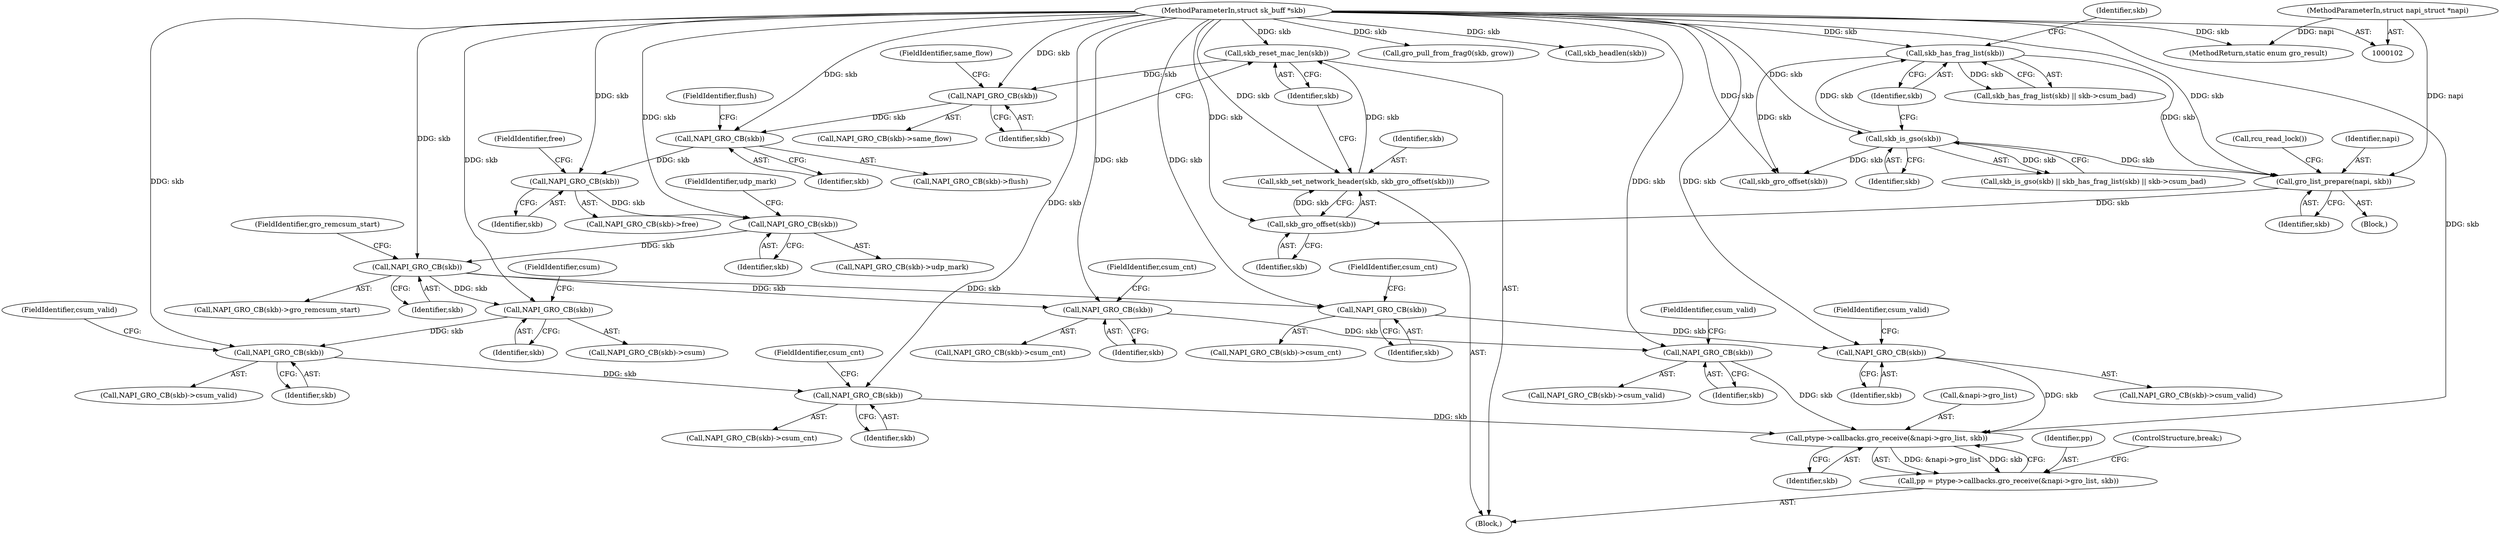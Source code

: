 digraph "1_linux_fac8e0f579695a3ecbc4d3cac369139d7f819971@del" {
"1000191" [label="(Call,NAPI_GRO_CB(skb))"];
"1000185" [label="(Call,NAPI_GRO_CB(skb))"];
"1000179" [label="(Call,NAPI_GRO_CB(skb))"];
"1000173" [label="(Call,NAPI_GRO_CB(skb))"];
"1000169" [label="(Call,skb_reset_mac_len(skb))"];
"1000165" [label="(Call,skb_set_network_header(skb, skb_gro_offset(skb)))"];
"1000167" [label="(Call,skb_gro_offset(skb))"];
"1000146" [label="(Call,gro_list_prepare(napi, skb))"];
"1000103" [label="(MethodParameterIn,struct napi_struct *napi)"];
"1000140" [label="(Call,skb_has_frag_list(skb))"];
"1000137" [label="(Call,skb_is_gso(skb))"];
"1000104" [label="(MethodParameterIn,struct sk_buff *skb)"];
"1000197" [label="(Call,NAPI_GRO_CB(skb))"];
"1000209" [label="(Call,NAPI_GRO_CB(skb))"];
"1000217" [label="(Call,NAPI_GRO_CB(skb))"];
"1000223" [label="(Call,NAPI_GRO_CB(skb))"];
"1000261" [label="(Call,ptype->callbacks.gro_receive(&napi->gro_list, skb))"];
"1000259" [label="(Call,pp = ptype->callbacks.gro_receive(&napi->gro_list, skb))"];
"1000231" [label="(Call,NAPI_GRO_CB(skb))"];
"1000241" [label="(Call,NAPI_GRO_CB(skb))"];
"1000249" [label="(Call,NAPI_GRO_CB(skb))"];
"1000255" [label="(Call,NAPI_GRO_CB(skb))"];
"1000242" [label="(Identifier,skb)"];
"1000187" [label="(FieldIdentifier,free)"];
"1000208" [label="(Call,NAPI_GRO_CB(skb)->csum)"];
"1000149" [label="(Call,rcu_read_lock())"];
"1000173" [label="(Call,NAPI_GRO_CB(skb))"];
"1000259" [label="(Call,pp = ptype->callbacks.gro_receive(&napi->gro_list, skb))"];
"1000424" [label="(Call,gro_pull_from_frag0(skb, grow))"];
"1000190" [label="(Call,NAPI_GRO_CB(skb)->udp_mark)"];
"1000193" [label="(FieldIdentifier,udp_mark)"];
"1000262" [label="(Call,&napi->gro_list)"];
"1000248" [label="(Call,NAPI_GRO_CB(skb)->csum_cnt)"];
"1000225" [label="(FieldIdentifier,csum_cnt)"];
"1000169" [label="(Call,skb_reset_mac_len(skb))"];
"1000266" [label="(Identifier,skb)"];
"1000211" [label="(FieldIdentifier,csum)"];
"1000250" [label="(Identifier,skb)"];
"1000219" [label="(FieldIdentifier,csum_valid)"];
"1000165" [label="(Call,skb_set_network_header(skb, skb_gro_offset(skb)))"];
"1000218" [label="(Identifier,skb)"];
"1000170" [label="(Identifier,skb)"];
"1000168" [label="(Identifier,skb)"];
"1000192" [label="(Identifier,skb)"];
"1000435" [label="(MethodReturn,static enum gro_result)"];
"1000138" [label="(Identifier,skb)"];
"1000172" [label="(Call,NAPI_GRO_CB(skb)->same_flow)"];
"1000416" [label="(Call,skb_gro_offset(skb))"];
"1000230" [label="(Call,NAPI_GRO_CB(skb)->csum_cnt)"];
"1000223" [label="(Call,NAPI_GRO_CB(skb))"];
"1000231" [label="(Call,NAPI_GRO_CB(skb))"];
"1000191" [label="(Call,NAPI_GRO_CB(skb))"];
"1000150" [label="(Block,)"];
"1000175" [label="(FieldIdentifier,same_flow)"];
"1000199" [label="(FieldIdentifier,gro_remcsum_start)"];
"1000418" [label="(Call,skb_headlen(skb))"];
"1000181" [label="(FieldIdentifier,flush)"];
"1000196" [label="(Call,NAPI_GRO_CB(skb)->gro_remcsum_start)"];
"1000140" [label="(Call,skb_has_frag_list(skb))"];
"1000260" [label="(Identifier,pp)"];
"1000147" [label="(Identifier,napi)"];
"1000184" [label="(Call,NAPI_GRO_CB(skb)->free)"];
"1000136" [label="(Call,skb_is_gso(skb) || skb_has_frag_list(skb) || skb->csum_bad)"];
"1000209" [label="(Call,NAPI_GRO_CB(skb))"];
"1000251" [label="(FieldIdentifier,csum_cnt)"];
"1000166" [label="(Identifier,skb)"];
"1000167" [label="(Call,skb_gro_offset(skb))"];
"1000261" [label="(Call,ptype->callbacks.gro_receive(&napi->gro_list, skb))"];
"1000137" [label="(Call,skb_is_gso(skb))"];
"1000240" [label="(Call,NAPI_GRO_CB(skb)->csum_valid)"];
"1000254" [label="(Call,NAPI_GRO_CB(skb)->csum_valid)"];
"1000232" [label="(Identifier,skb)"];
"1000186" [label="(Identifier,skb)"];
"1000141" [label="(Identifier,skb)"];
"1000103" [label="(MethodParameterIn,struct napi_struct *napi)"];
"1000217" [label="(Call,NAPI_GRO_CB(skb))"];
"1000198" [label="(Identifier,skb)"];
"1000180" [label="(Identifier,skb)"];
"1000243" [label="(FieldIdentifier,csum_valid)"];
"1000224" [label="(Identifier,skb)"];
"1000105" [label="(Block,)"];
"1000233" [label="(FieldIdentifier,csum_cnt)"];
"1000104" [label="(MethodParameterIn,struct sk_buff *skb)"];
"1000197" [label="(Call,NAPI_GRO_CB(skb))"];
"1000139" [label="(Call,skb_has_frag_list(skb) || skb->csum_bad)"];
"1000241" [label="(Call,NAPI_GRO_CB(skb))"];
"1000255" [label="(Call,NAPI_GRO_CB(skb))"];
"1000148" [label="(Identifier,skb)"];
"1000143" [label="(Identifier,skb)"];
"1000256" [label="(Identifier,skb)"];
"1000210" [label="(Identifier,skb)"];
"1000222" [label="(Call,NAPI_GRO_CB(skb)->csum_cnt)"];
"1000146" [label="(Call,gro_list_prepare(napi, skb))"];
"1000179" [label="(Call,NAPI_GRO_CB(skb))"];
"1000267" [label="(ControlStructure,break;)"];
"1000257" [label="(FieldIdentifier,csum_valid)"];
"1000174" [label="(Identifier,skb)"];
"1000185" [label="(Call,NAPI_GRO_CB(skb))"];
"1000178" [label="(Call,NAPI_GRO_CB(skb)->flush)"];
"1000216" [label="(Call,NAPI_GRO_CB(skb)->csum_valid)"];
"1000249" [label="(Call,NAPI_GRO_CB(skb))"];
"1000191" -> "1000190"  [label="AST: "];
"1000191" -> "1000192"  [label="CFG: "];
"1000192" -> "1000191"  [label="AST: "];
"1000193" -> "1000191"  [label="CFG: "];
"1000185" -> "1000191"  [label="DDG: skb"];
"1000104" -> "1000191"  [label="DDG: skb"];
"1000191" -> "1000197"  [label="DDG: skb"];
"1000185" -> "1000184"  [label="AST: "];
"1000185" -> "1000186"  [label="CFG: "];
"1000186" -> "1000185"  [label="AST: "];
"1000187" -> "1000185"  [label="CFG: "];
"1000179" -> "1000185"  [label="DDG: skb"];
"1000104" -> "1000185"  [label="DDG: skb"];
"1000179" -> "1000178"  [label="AST: "];
"1000179" -> "1000180"  [label="CFG: "];
"1000180" -> "1000179"  [label="AST: "];
"1000181" -> "1000179"  [label="CFG: "];
"1000173" -> "1000179"  [label="DDG: skb"];
"1000104" -> "1000179"  [label="DDG: skb"];
"1000173" -> "1000172"  [label="AST: "];
"1000173" -> "1000174"  [label="CFG: "];
"1000174" -> "1000173"  [label="AST: "];
"1000175" -> "1000173"  [label="CFG: "];
"1000169" -> "1000173"  [label="DDG: skb"];
"1000104" -> "1000173"  [label="DDG: skb"];
"1000169" -> "1000150"  [label="AST: "];
"1000169" -> "1000170"  [label="CFG: "];
"1000170" -> "1000169"  [label="AST: "];
"1000174" -> "1000169"  [label="CFG: "];
"1000165" -> "1000169"  [label="DDG: skb"];
"1000104" -> "1000169"  [label="DDG: skb"];
"1000165" -> "1000150"  [label="AST: "];
"1000165" -> "1000167"  [label="CFG: "];
"1000166" -> "1000165"  [label="AST: "];
"1000167" -> "1000165"  [label="AST: "];
"1000170" -> "1000165"  [label="CFG: "];
"1000167" -> "1000165"  [label="DDG: skb"];
"1000104" -> "1000165"  [label="DDG: skb"];
"1000167" -> "1000168"  [label="CFG: "];
"1000168" -> "1000167"  [label="AST: "];
"1000146" -> "1000167"  [label="DDG: skb"];
"1000104" -> "1000167"  [label="DDG: skb"];
"1000146" -> "1000105"  [label="AST: "];
"1000146" -> "1000148"  [label="CFG: "];
"1000147" -> "1000146"  [label="AST: "];
"1000148" -> "1000146"  [label="AST: "];
"1000149" -> "1000146"  [label="CFG: "];
"1000103" -> "1000146"  [label="DDG: napi"];
"1000140" -> "1000146"  [label="DDG: skb"];
"1000137" -> "1000146"  [label="DDG: skb"];
"1000104" -> "1000146"  [label="DDG: skb"];
"1000103" -> "1000102"  [label="AST: "];
"1000103" -> "1000435"  [label="DDG: napi"];
"1000140" -> "1000139"  [label="AST: "];
"1000140" -> "1000141"  [label="CFG: "];
"1000141" -> "1000140"  [label="AST: "];
"1000143" -> "1000140"  [label="CFG: "];
"1000139" -> "1000140"  [label="CFG: "];
"1000140" -> "1000139"  [label="DDG: skb"];
"1000137" -> "1000140"  [label="DDG: skb"];
"1000104" -> "1000140"  [label="DDG: skb"];
"1000140" -> "1000416"  [label="DDG: skb"];
"1000137" -> "1000136"  [label="AST: "];
"1000137" -> "1000138"  [label="CFG: "];
"1000138" -> "1000137"  [label="AST: "];
"1000141" -> "1000137"  [label="CFG: "];
"1000136" -> "1000137"  [label="CFG: "];
"1000137" -> "1000136"  [label="DDG: skb"];
"1000104" -> "1000137"  [label="DDG: skb"];
"1000137" -> "1000416"  [label="DDG: skb"];
"1000104" -> "1000102"  [label="AST: "];
"1000104" -> "1000435"  [label="DDG: skb"];
"1000104" -> "1000197"  [label="DDG: skb"];
"1000104" -> "1000209"  [label="DDG: skb"];
"1000104" -> "1000217"  [label="DDG: skb"];
"1000104" -> "1000223"  [label="DDG: skb"];
"1000104" -> "1000231"  [label="DDG: skb"];
"1000104" -> "1000241"  [label="DDG: skb"];
"1000104" -> "1000249"  [label="DDG: skb"];
"1000104" -> "1000255"  [label="DDG: skb"];
"1000104" -> "1000261"  [label="DDG: skb"];
"1000104" -> "1000416"  [label="DDG: skb"];
"1000104" -> "1000418"  [label="DDG: skb"];
"1000104" -> "1000424"  [label="DDG: skb"];
"1000197" -> "1000196"  [label="AST: "];
"1000197" -> "1000198"  [label="CFG: "];
"1000198" -> "1000197"  [label="AST: "];
"1000199" -> "1000197"  [label="CFG: "];
"1000197" -> "1000209"  [label="DDG: skb"];
"1000197" -> "1000231"  [label="DDG: skb"];
"1000197" -> "1000249"  [label="DDG: skb"];
"1000209" -> "1000208"  [label="AST: "];
"1000209" -> "1000210"  [label="CFG: "];
"1000210" -> "1000209"  [label="AST: "];
"1000211" -> "1000209"  [label="CFG: "];
"1000209" -> "1000217"  [label="DDG: skb"];
"1000217" -> "1000216"  [label="AST: "];
"1000217" -> "1000218"  [label="CFG: "];
"1000218" -> "1000217"  [label="AST: "];
"1000219" -> "1000217"  [label="CFG: "];
"1000217" -> "1000223"  [label="DDG: skb"];
"1000223" -> "1000222"  [label="AST: "];
"1000223" -> "1000224"  [label="CFG: "];
"1000224" -> "1000223"  [label="AST: "];
"1000225" -> "1000223"  [label="CFG: "];
"1000223" -> "1000261"  [label="DDG: skb"];
"1000261" -> "1000259"  [label="AST: "];
"1000261" -> "1000266"  [label="CFG: "];
"1000262" -> "1000261"  [label="AST: "];
"1000266" -> "1000261"  [label="AST: "];
"1000259" -> "1000261"  [label="CFG: "];
"1000261" -> "1000259"  [label="DDG: &napi->gro_list"];
"1000261" -> "1000259"  [label="DDG: skb"];
"1000241" -> "1000261"  [label="DDG: skb"];
"1000255" -> "1000261"  [label="DDG: skb"];
"1000259" -> "1000150"  [label="AST: "];
"1000260" -> "1000259"  [label="AST: "];
"1000267" -> "1000259"  [label="CFG: "];
"1000231" -> "1000230"  [label="AST: "];
"1000231" -> "1000232"  [label="CFG: "];
"1000232" -> "1000231"  [label="AST: "];
"1000233" -> "1000231"  [label="CFG: "];
"1000231" -> "1000241"  [label="DDG: skb"];
"1000241" -> "1000240"  [label="AST: "];
"1000241" -> "1000242"  [label="CFG: "];
"1000242" -> "1000241"  [label="AST: "];
"1000243" -> "1000241"  [label="CFG: "];
"1000249" -> "1000248"  [label="AST: "];
"1000249" -> "1000250"  [label="CFG: "];
"1000250" -> "1000249"  [label="AST: "];
"1000251" -> "1000249"  [label="CFG: "];
"1000249" -> "1000255"  [label="DDG: skb"];
"1000255" -> "1000254"  [label="AST: "];
"1000255" -> "1000256"  [label="CFG: "];
"1000256" -> "1000255"  [label="AST: "];
"1000257" -> "1000255"  [label="CFG: "];
}
